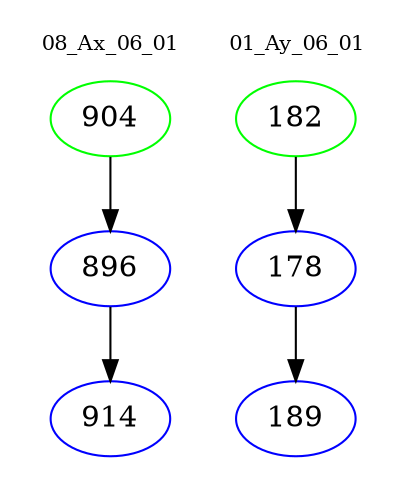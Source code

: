 digraph{
subgraph cluster_0 {
color = white
label = "08_Ax_06_01";
fontsize=10;
T0_904 [label="904", color="green"]
T0_904 -> T0_896 [color="black"]
T0_896 [label="896", color="blue"]
T0_896 -> T0_914 [color="black"]
T0_914 [label="914", color="blue"]
}
subgraph cluster_1 {
color = white
label = "01_Ay_06_01";
fontsize=10;
T1_182 [label="182", color="green"]
T1_182 -> T1_178 [color="black"]
T1_178 [label="178", color="blue"]
T1_178 -> T1_189 [color="black"]
T1_189 [label="189", color="blue"]
}
}
